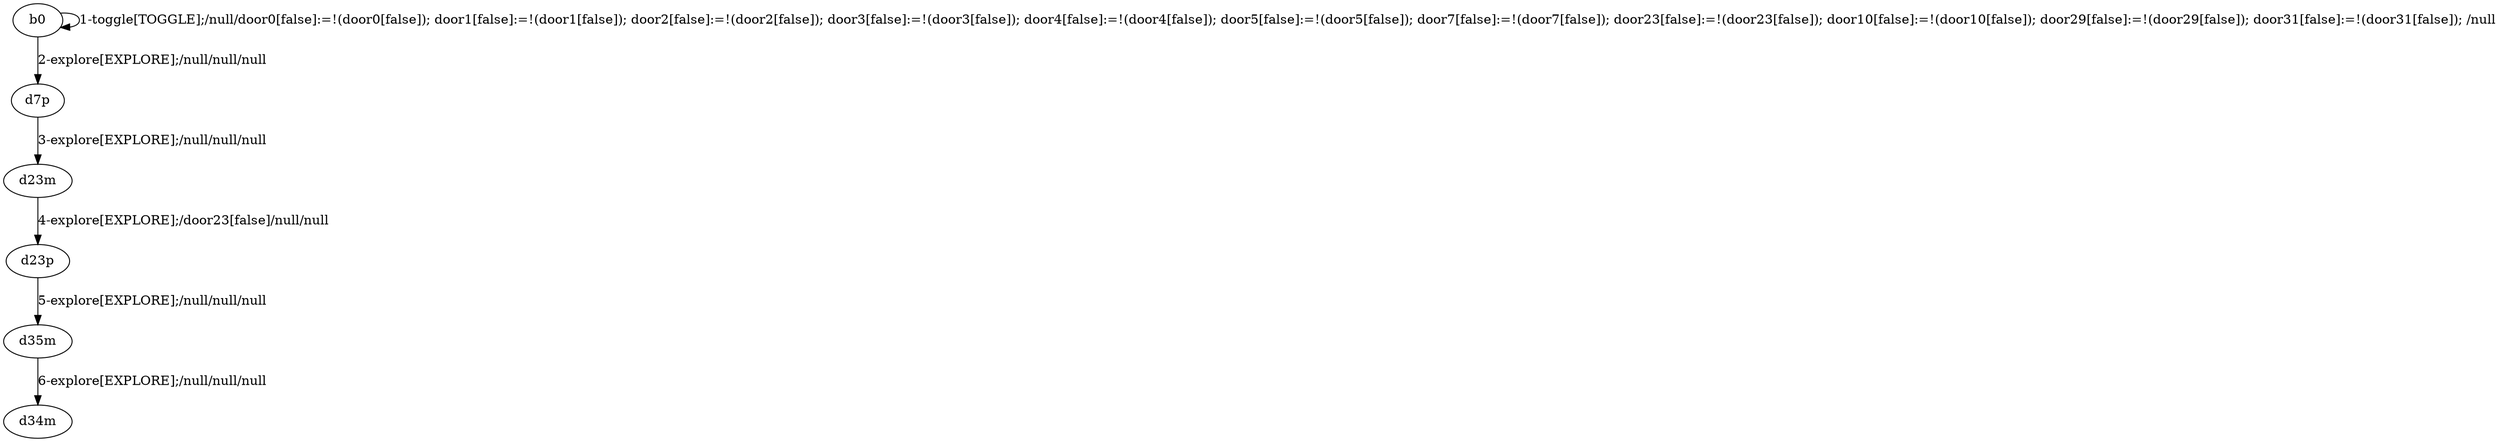 # Total number of goals covered by this test: 1
# d35m --> d34m

digraph g {
"b0" -> "b0" [label = "1-toggle[TOGGLE];/null/door0[false]:=!(door0[false]); door1[false]:=!(door1[false]); door2[false]:=!(door2[false]); door3[false]:=!(door3[false]); door4[false]:=!(door4[false]); door5[false]:=!(door5[false]); door7[false]:=!(door7[false]); door23[false]:=!(door23[false]); door10[false]:=!(door10[false]); door29[false]:=!(door29[false]); door31[false]:=!(door31[false]); /null"];
"b0" -> "d7p" [label = "2-explore[EXPLORE];/null/null/null"];
"d7p" -> "d23m" [label = "3-explore[EXPLORE];/null/null/null"];
"d23m" -> "d23p" [label = "4-explore[EXPLORE];/door23[false]/null/null"];
"d23p" -> "d35m" [label = "5-explore[EXPLORE];/null/null/null"];
"d35m" -> "d34m" [label = "6-explore[EXPLORE];/null/null/null"];
}